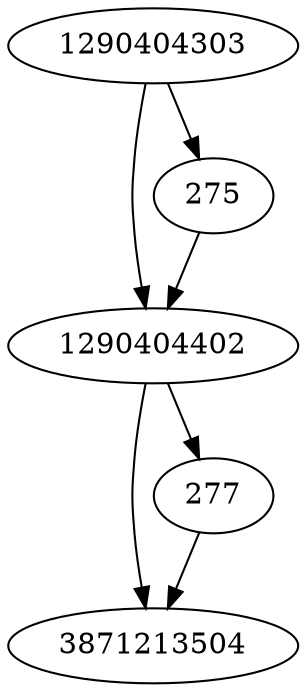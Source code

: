 strict digraph  {
3871213504;
1290404303;
1290404402;
275;
277;
1290404303 -> 1290404402;
1290404303 -> 275;
1290404402 -> 3871213504;
1290404402 -> 277;
275 -> 1290404402;
277 -> 3871213504;
}
